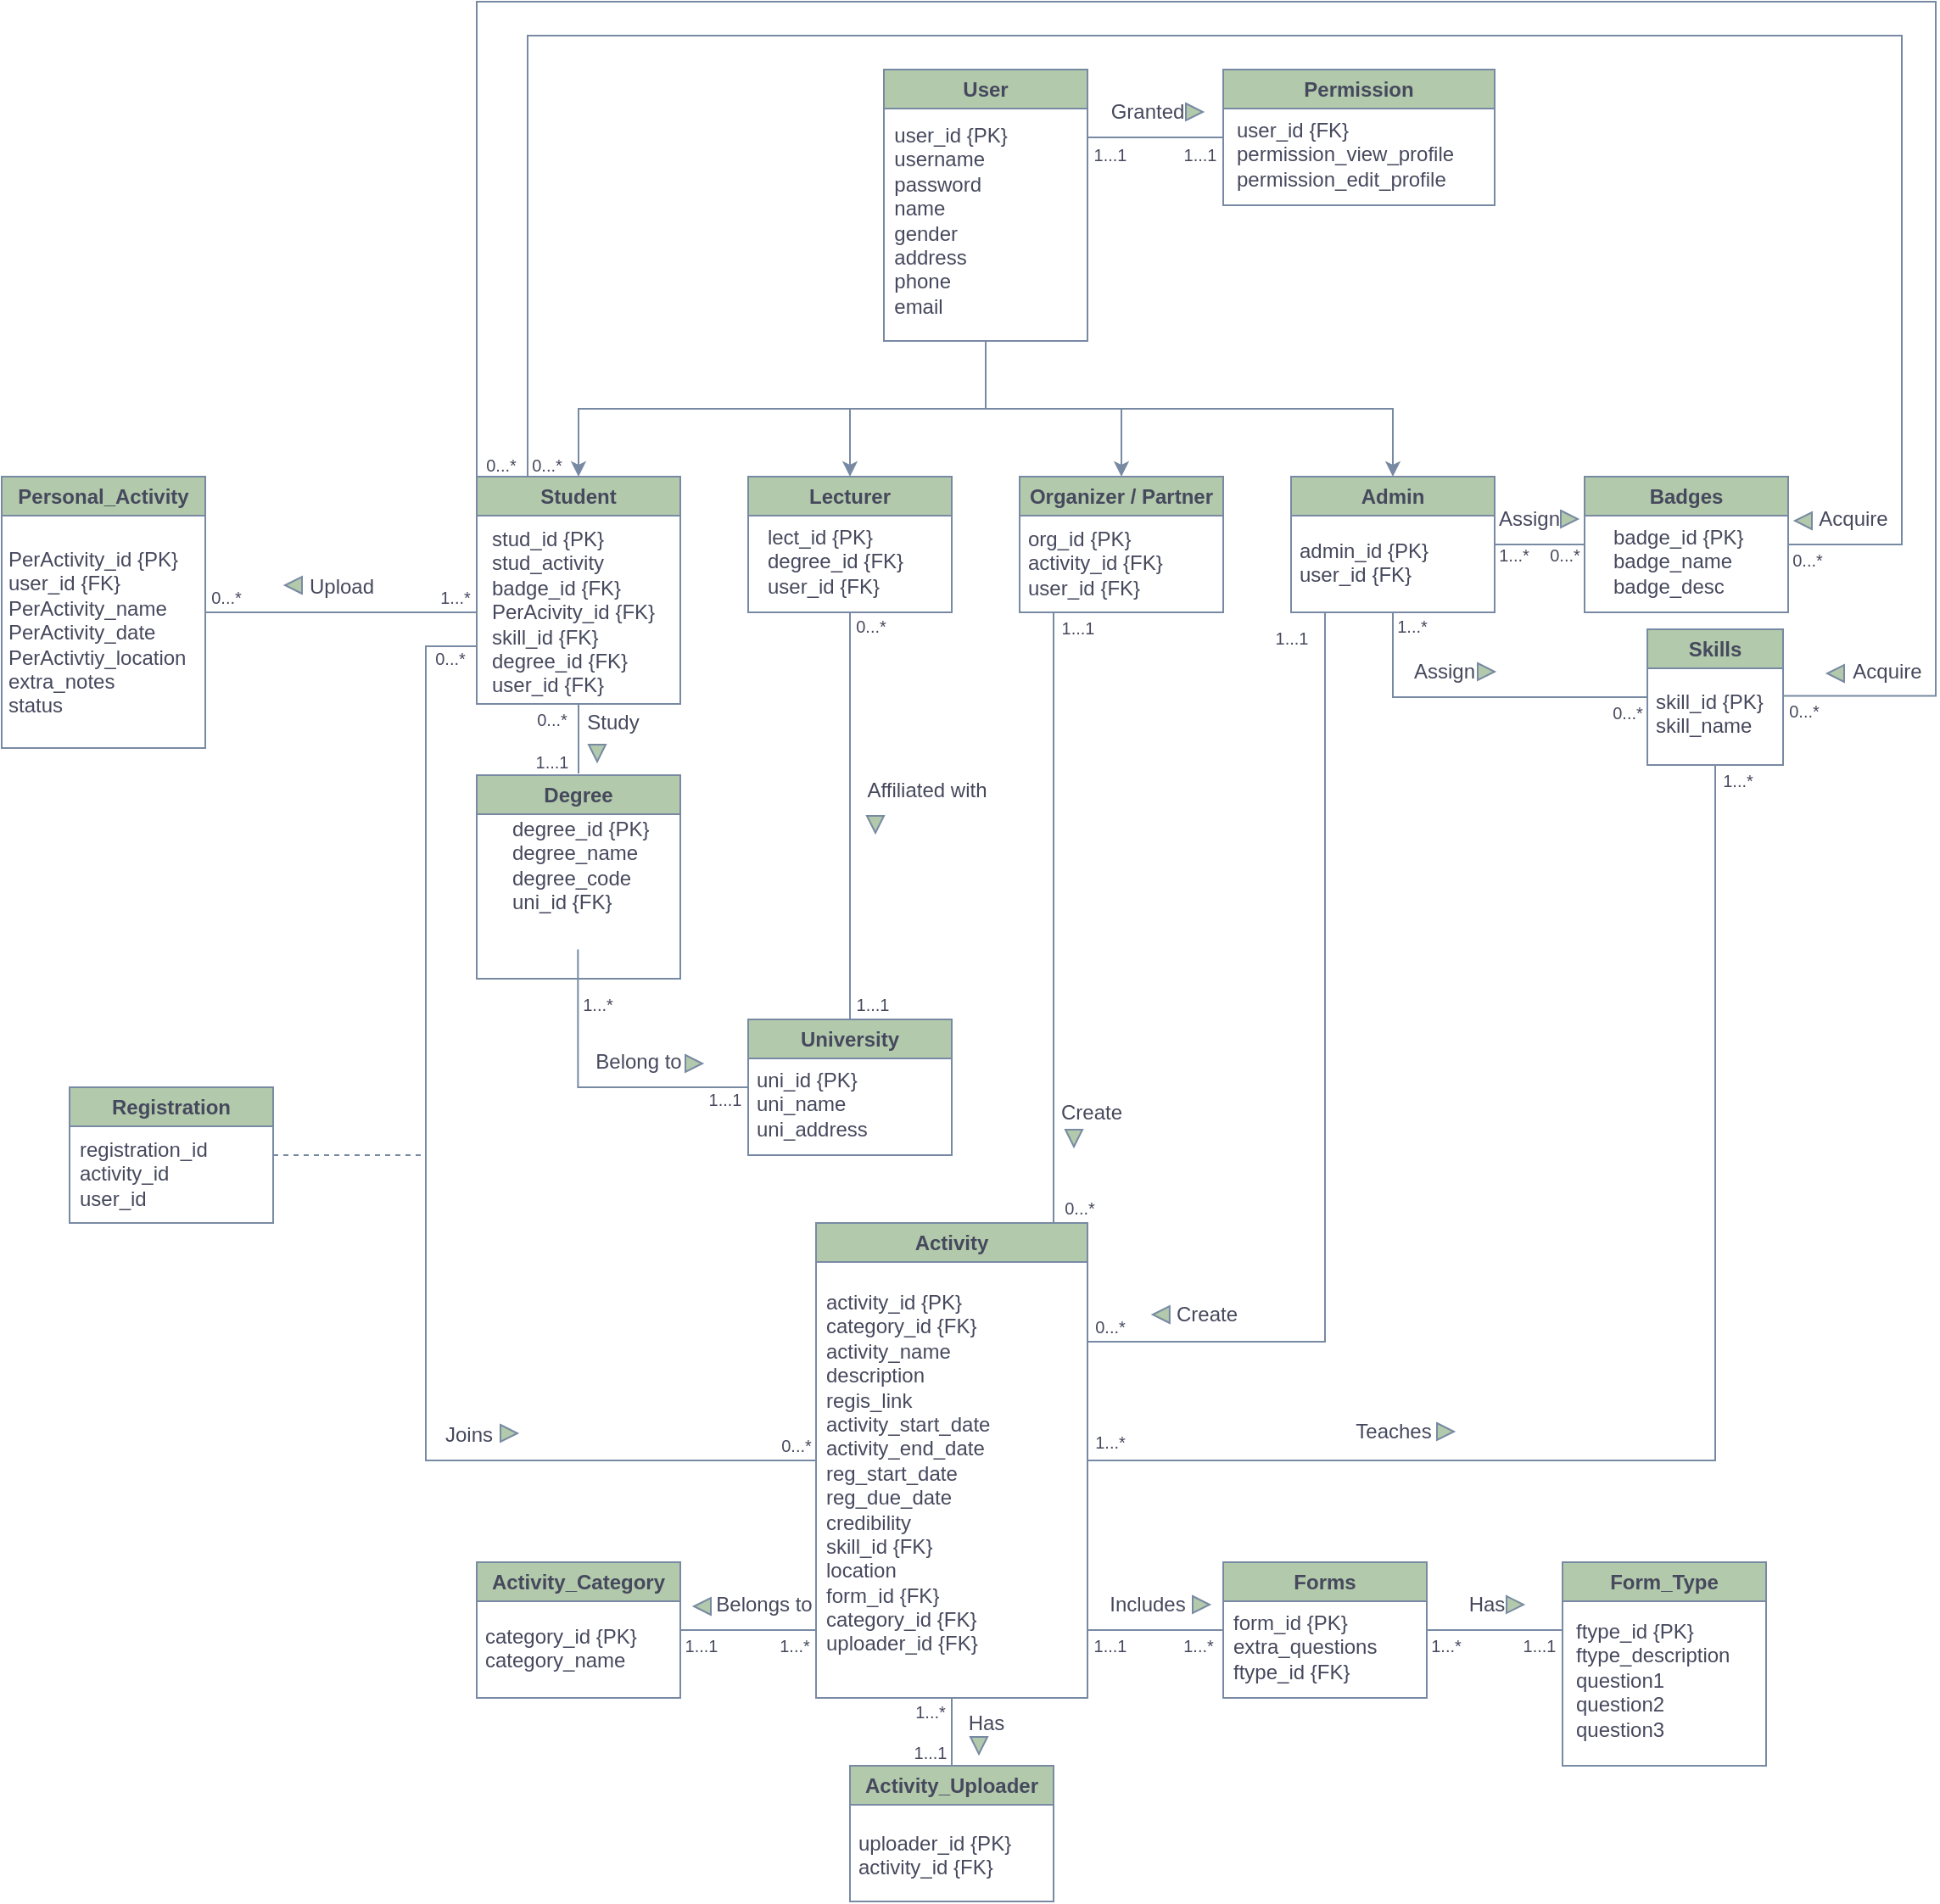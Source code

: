 <mxfile version="22.1.3" type="github">
  <diagram name="Page-1" id="gyBGLWSMy2P7gmofgeUL">
    <mxGraphModel dx="2606" dy="1588" grid="0" gridSize="10" guides="1" tooltips="1" connect="1" arrows="1" fold="1" page="0" pageScale="1" pageWidth="850" pageHeight="1100" math="0" shadow="0">
      <root>
        <mxCell id="0" />
        <mxCell id="1" parent="0" />
        <mxCell id="kTK11KQmrIkVnhZanUik-1" value="Lecturer" style="swimlane;whiteSpace=wrap;html=1;startSize=23;labelBackgroundColor=none;fillColor=#B2C9AB;strokeColor=#788AA3;fontColor=#46495D;" vertex="1" parent="1">
          <mxGeometry x="95" y="222" width="120" height="80" as="geometry" />
        </mxCell>
        <mxCell id="kTK11KQmrIkVnhZanUik-2" value="&lt;div style=&quot;text-align: left; font-size: 12px;&quot;&gt;&lt;span style=&quot;background-color: initial; font-size: 12px;&quot;&gt;&lt;font style=&quot;font-size: 12px;&quot;&gt;lect_id {PK}&lt;/font&gt;&lt;/span&gt;&lt;/div&gt;&lt;font style=&quot;font-size: 12px;&quot;&gt;&lt;div style=&quot;text-align: left; font-size: 12px;&quot;&gt;&lt;span style=&quot;background-color: initial; font-size: 12px;&quot;&gt;degree_id {FK}&lt;/span&gt;&lt;/div&gt;&lt;font style=&quot;font-size: 12px;&quot;&gt;&lt;div style=&quot;text-align: left; font-size: 12px;&quot;&gt;&lt;span style=&quot;background-color: initial; font-size: 12px;&quot;&gt;user_id {FK}&lt;/span&gt;&lt;/div&gt;&lt;/font&gt;&lt;/font&gt;" style="text;html=1;align=center;verticalAlign=middle;resizable=0;points=[];autosize=1;strokeColor=none;fillColor=none;fontFamily=Helvetica;fontSize=12;labelBackgroundColor=none;fontColor=#46495D;" vertex="1" parent="kTK11KQmrIkVnhZanUik-1">
          <mxGeometry x="1" y="20" width="100" height="60" as="geometry" />
        </mxCell>
        <mxCell id="kTK11KQmrIkVnhZanUik-3" style="edgeStyle=orthogonalEdgeStyle;rounded=0;orthogonalLoop=1;jettySize=auto;html=1;entryX=1;entryY=0.25;entryDx=0;entryDy=0;endArrow=none;endFill=0;labelBackgroundColor=none;strokeColor=#788AA3;fontColor=default;" edge="1" parent="1" source="kTK11KQmrIkVnhZanUik-6" target="kTK11KQmrIkVnhZanUik-32">
          <mxGeometry relative="1" as="geometry">
            <Array as="points">
              <mxPoint x="435" y="732" />
            </Array>
          </mxGeometry>
        </mxCell>
        <mxCell id="kTK11KQmrIkVnhZanUik-4" style="edgeStyle=orthogonalEdgeStyle;rounded=0;orthogonalLoop=1;jettySize=auto;html=1;entryX=0;entryY=0.5;entryDx=0;entryDy=0;endArrow=none;endFill=0;labelBackgroundColor=none;strokeColor=#788AA3;fontColor=default;" edge="1" parent="1" source="kTK11KQmrIkVnhZanUik-6" target="kTK11KQmrIkVnhZanUik-71">
          <mxGeometry relative="1" as="geometry" />
        </mxCell>
        <mxCell id="kTK11KQmrIkVnhZanUik-5" style="edgeStyle=orthogonalEdgeStyle;rounded=0;orthogonalLoop=1;jettySize=auto;html=1;entryX=0;entryY=0.5;entryDx=0;entryDy=0;endArrow=none;endFill=0;labelBackgroundColor=none;strokeColor=#788AA3;fontColor=default;" edge="1" parent="1" source="kTK11KQmrIkVnhZanUik-6" target="kTK11KQmrIkVnhZanUik-48">
          <mxGeometry relative="1" as="geometry">
            <Array as="points">
              <mxPoint x="475" y="352" />
            </Array>
          </mxGeometry>
        </mxCell>
        <mxCell id="kTK11KQmrIkVnhZanUik-6" value="Admin" style="swimlane;whiteSpace=wrap;html=1;labelBackgroundColor=none;fillColor=#B2C9AB;strokeColor=#788AA3;fontColor=#46495D;" vertex="1" parent="1">
          <mxGeometry x="415" y="222" width="120" height="80" as="geometry" />
        </mxCell>
        <mxCell id="kTK11KQmrIkVnhZanUik-7" value="admin_id {PK} &#xa;user_id {FK}" style="text;whiteSpace=wrap;html=1;labelBackgroundColor=none;fontColor=#46495D;" vertex="1" parent="kTK11KQmrIkVnhZanUik-6">
          <mxGeometry x="3" y="30" width="87" height="40" as="geometry" />
        </mxCell>
        <mxCell id="kTK11KQmrIkVnhZanUik-8" style="edgeStyle=orthogonalEdgeStyle;rounded=0;orthogonalLoop=1;jettySize=auto;html=1;endArrow=none;endFill=0;labelBackgroundColor=none;strokeColor=#788AA3;fontColor=default;" edge="1" parent="1" source="kTK11KQmrIkVnhZanUik-13">
          <mxGeometry relative="1" as="geometry">
            <mxPoint x="-5" y="397" as="targetPoint" />
          </mxGeometry>
        </mxCell>
        <mxCell id="kTK11KQmrIkVnhZanUik-9" style="edgeStyle=orthogonalEdgeStyle;rounded=0;orthogonalLoop=1;jettySize=auto;html=1;entryX=1;entryY=0.5;entryDx=0;entryDy=0;endArrow=none;endFill=0;labelBackgroundColor=none;strokeColor=#788AA3;fontColor=default;" edge="1" parent="1" source="kTK11KQmrIkVnhZanUik-13" target="kTK11KQmrIkVnhZanUik-43">
          <mxGeometry relative="1" as="geometry">
            <Array as="points">
              <mxPoint x="-105" y="302" />
              <mxPoint x="-105" y="302" />
            </Array>
          </mxGeometry>
        </mxCell>
        <mxCell id="kTK11KQmrIkVnhZanUik-10" style="edgeStyle=orthogonalEdgeStyle;rounded=0;orthogonalLoop=1;jettySize=auto;html=1;entryX=0;entryY=0.5;entryDx=0;entryDy=0;endArrow=none;endFill=0;labelBackgroundColor=none;strokeColor=#788AA3;fontColor=default;" edge="1" parent="1" source="kTK11KQmrIkVnhZanUik-13" target="kTK11KQmrIkVnhZanUik-32">
          <mxGeometry relative="1" as="geometry">
            <Array as="points">
              <mxPoint x="-95" y="322" />
              <mxPoint x="-95" y="802" />
            </Array>
          </mxGeometry>
        </mxCell>
        <mxCell id="kTK11KQmrIkVnhZanUik-11" style="edgeStyle=orthogonalEdgeStyle;rounded=0;orthogonalLoop=1;jettySize=auto;html=1;entryX=1;entryY=0.25;entryDx=0;entryDy=0;endArrow=none;endFill=0;labelBackgroundColor=none;strokeColor=#788AA3;fontColor=default;" edge="1" parent="1" source="kTK11KQmrIkVnhZanUik-13" target="kTK11KQmrIkVnhZanUik-49">
          <mxGeometry relative="1" as="geometry">
            <Array as="points">
              <mxPoint x="-65" y="-58" />
              <mxPoint x="795" y="-58" />
              <mxPoint x="795" y="351" />
            </Array>
          </mxGeometry>
        </mxCell>
        <mxCell id="kTK11KQmrIkVnhZanUik-12" style="edgeStyle=orthogonalEdgeStyle;rounded=0;orthogonalLoop=1;jettySize=auto;html=1;entryX=1;entryY=0.5;entryDx=0;entryDy=0;endArrow=none;endFill=0;labelBackgroundColor=none;strokeColor=#788AA3;fontColor=default;" edge="1" parent="1" source="kTK11KQmrIkVnhZanUik-13" target="kTK11KQmrIkVnhZanUik-71">
          <mxGeometry relative="1" as="geometry">
            <Array as="points">
              <mxPoint x="-35" y="-38" />
              <mxPoint x="775" y="-38" />
              <mxPoint x="775" y="262" />
            </Array>
          </mxGeometry>
        </mxCell>
        <mxCell id="kTK11KQmrIkVnhZanUik-13" value="Student" style="swimlane;whiteSpace=wrap;html=1;labelBackgroundColor=none;fillColor=#B2C9AB;strokeColor=#788AA3;fontColor=#46495D;" vertex="1" parent="1">
          <mxGeometry x="-65" y="222" width="120" height="134" as="geometry" />
        </mxCell>
        <mxCell id="kTK11KQmrIkVnhZanUik-14" value="stud_id {PK} &lt;br&gt;stud_activity &lt;br&gt;badge_id {FK} &lt;br&gt;PerAcivity_id {FK}&lt;br&gt;skill_id {FK} &lt;br&gt;degree_id {FK} &lt;br&gt;user_id {FK}" style="text;whiteSpace=wrap;html=1;verticalAlign=top;fontSize=12;fontFamily=Helvetica;labelBackgroundColor=none;fontColor=#46495D;" vertex="1" parent="kTK11KQmrIkVnhZanUik-13">
          <mxGeometry x="7" y="23" width="106" height="98" as="geometry" />
        </mxCell>
        <mxCell id="kTK11KQmrIkVnhZanUik-15" value="Organizer / Partner" style="swimlane;whiteSpace=wrap;html=1;startSize=23;fontSize=12;labelBackgroundColor=none;fillColor=#B2C9AB;strokeColor=#788AA3;fontColor=#46495D;" vertex="1" parent="1">
          <mxGeometry x="255" y="222" width="120" height="80" as="geometry">
            <mxRectangle x="630" y="240" width="70" height="30" as="alternateBounds" />
          </mxGeometry>
        </mxCell>
        <mxCell id="kTK11KQmrIkVnhZanUik-16" value="org_id {PK}&lt;br&gt;activity_id {FK} &lt;br&gt;user_id {FK}" style="text;whiteSpace=wrap;html=1;fontSize=12;fontFamily=Helvetica;labelBackgroundColor=none;fontColor=#46495D;" vertex="1" parent="kTK11KQmrIkVnhZanUik-15">
          <mxGeometry x="3" y="23" width="120" height="57" as="geometry" />
        </mxCell>
        <mxCell id="kTK11KQmrIkVnhZanUik-17" style="edgeStyle=orthogonalEdgeStyle;rounded=0;orthogonalLoop=1;jettySize=auto;html=1;labelBackgroundColor=none;strokeColor=#788AA3;fontColor=default;" edge="1" parent="1" source="kTK11KQmrIkVnhZanUik-22" target="kTK11KQmrIkVnhZanUik-13">
          <mxGeometry relative="1" as="geometry">
            <Array as="points">
              <mxPoint x="235" y="182" />
              <mxPoint x="-5" y="182" />
            </Array>
          </mxGeometry>
        </mxCell>
        <mxCell id="kTK11KQmrIkVnhZanUik-18" style="edgeStyle=orthogonalEdgeStyle;rounded=0;orthogonalLoop=1;jettySize=auto;html=1;entryX=0.5;entryY=0;entryDx=0;entryDy=0;labelBackgroundColor=none;strokeColor=#788AA3;fontColor=default;" edge="1" parent="1" source="kTK11KQmrIkVnhZanUik-22" target="kTK11KQmrIkVnhZanUik-1">
          <mxGeometry relative="1" as="geometry" />
        </mxCell>
        <mxCell id="kTK11KQmrIkVnhZanUik-19" style="edgeStyle=orthogonalEdgeStyle;rounded=0;orthogonalLoop=1;jettySize=auto;html=1;entryX=0.5;entryY=0;entryDx=0;entryDy=0;labelBackgroundColor=none;strokeColor=#788AA3;fontColor=default;" edge="1" parent="1" source="kTK11KQmrIkVnhZanUik-22" target="kTK11KQmrIkVnhZanUik-15">
          <mxGeometry relative="1" as="geometry" />
        </mxCell>
        <mxCell id="kTK11KQmrIkVnhZanUik-20" style="edgeStyle=orthogonalEdgeStyle;rounded=0;orthogonalLoop=1;jettySize=auto;html=1;entryX=0.5;entryY=0;entryDx=0;entryDy=0;labelBackgroundColor=none;strokeColor=#788AA3;fontColor=default;" edge="1" parent="1" source="kTK11KQmrIkVnhZanUik-22" target="kTK11KQmrIkVnhZanUik-6">
          <mxGeometry relative="1" as="geometry">
            <Array as="points">
              <mxPoint x="235" y="182" />
              <mxPoint x="475" y="182" />
            </Array>
          </mxGeometry>
        </mxCell>
        <mxCell id="kTK11KQmrIkVnhZanUik-21" style="edgeStyle=orthogonalEdgeStyle;rounded=0;orthogonalLoop=1;jettySize=auto;html=1;entryX=0;entryY=0.5;entryDx=0;entryDy=0;endArrow=none;endFill=0;labelBackgroundColor=none;strokeColor=#788AA3;fontColor=default;" edge="1" parent="1" source="kTK11KQmrIkVnhZanUik-22" target="kTK11KQmrIkVnhZanUik-24">
          <mxGeometry relative="1" as="geometry">
            <Array as="points">
              <mxPoint x="315" y="22" />
              <mxPoint x="315" y="22" />
            </Array>
          </mxGeometry>
        </mxCell>
        <mxCell id="kTK11KQmrIkVnhZanUik-22" value="User" style="swimlane;whiteSpace=wrap;html=1;labelBackgroundColor=none;fillColor=#B2C9AB;strokeColor=#788AA3;fontColor=#46495D;" vertex="1" parent="1">
          <mxGeometry x="175" y="-18" width="120" height="160" as="geometry" />
        </mxCell>
        <mxCell id="kTK11KQmrIkVnhZanUik-23" value="&lt;div style=&quot;text-align: left; font-size: 12px;&quot;&gt;&lt;span style=&quot;background-color: initial; font-size: 12px;&quot;&gt;&lt;font style=&quot;font-size: 12px;&quot;&gt;user_id {PK}&lt;/font&gt;&lt;/span&gt;&lt;/div&gt;&lt;div style=&quot;text-align: left; font-size: 12px;&quot;&gt;&lt;span style=&quot;background-color: initial; font-size: 12px;&quot;&gt;&lt;font style=&quot;font-size: 12px;&quot;&gt;username&lt;/font&gt;&lt;/span&gt;&lt;/div&gt;&lt;div style=&quot;text-align: left; font-size: 12px;&quot;&gt;&lt;span style=&quot;background-color: initial; font-size: 12px;&quot;&gt;&lt;font style=&quot;font-size: 12px;&quot;&gt;password&lt;/font&gt;&lt;/span&gt;&lt;/div&gt;&lt;div style=&quot;text-align: left; font-size: 12px;&quot;&gt;&lt;span style=&quot;background-color: initial; font-size: 12px;&quot;&gt;&lt;font style=&quot;font-size: 12px;&quot;&gt;name&lt;/font&gt;&lt;/span&gt;&lt;/div&gt;&lt;div style=&quot;text-align: left; font-size: 12px;&quot;&gt;&lt;span style=&quot;background-color: initial; font-size: 12px;&quot;&gt;&lt;font style=&quot;font-size: 12px;&quot;&gt;gender&lt;/font&gt;&lt;/span&gt;&lt;/div&gt;&lt;div style=&quot;text-align: left; font-size: 12px;&quot;&gt;&lt;span style=&quot;background-color: initial; font-size: 12px;&quot;&gt;&lt;font style=&quot;font-size: 12px;&quot;&gt;address&lt;/font&gt;&lt;/span&gt;&lt;/div&gt;&lt;div style=&quot;text-align: left; font-size: 12px;&quot;&gt;&lt;span style=&quot;background-color: initial; font-size: 12px;&quot;&gt;&lt;font style=&quot;font-size: 12px;&quot;&gt;phone&lt;/font&gt;&lt;/span&gt;&lt;/div&gt;&lt;div style=&quot;text-align: left; font-size: 12px;&quot;&gt;&lt;span style=&quot;background-color: initial; font-size: 12px;&quot;&gt;&lt;font style=&quot;font-size: 12px;&quot;&gt;email&lt;/font&gt;&lt;/span&gt;&lt;/div&gt;" style="text;html=1;align=center;verticalAlign=middle;resizable=0;points=[];autosize=1;strokeColor=none;fillColor=none;fontSize=12;fontFamily=Helvetica;labelBackgroundColor=none;fontColor=#46495D;" vertex="1" parent="kTK11KQmrIkVnhZanUik-22">
          <mxGeometry x="-6" y="24" width="90" height="130" as="geometry" />
        </mxCell>
        <mxCell id="kTK11KQmrIkVnhZanUik-24" value="Permission" style="swimlane;whiteSpace=wrap;html=1;labelBackgroundColor=none;fillColor=#B2C9AB;strokeColor=#788AA3;fontColor=#46495D;" vertex="1" parent="1">
          <mxGeometry x="375" y="-18" width="160" height="80" as="geometry" />
        </mxCell>
        <mxCell id="kTK11KQmrIkVnhZanUik-25" value="user_id {FK}&lt;br&gt;permission_view_profile &lt;br&gt;permission_edit_profile" style="text;whiteSpace=wrap;html=1;labelBackgroundColor=none;fontColor=#46495D;" vertex="1" parent="kTK11KQmrIkVnhZanUik-24">
          <mxGeometry x="6" y="22" width="136" height="54" as="geometry" />
        </mxCell>
        <mxCell id="kTK11KQmrIkVnhZanUik-26" value="Activity_Uploader" style="swimlane;whiteSpace=wrap;html=1;labelBackgroundColor=none;fillColor=#B2C9AB;strokeColor=#788AA3;fontColor=#46495D;" vertex="1" parent="1">
          <mxGeometry x="155" y="982" width="120" height="80" as="geometry" />
        </mxCell>
        <mxCell id="kTK11KQmrIkVnhZanUik-27" value="uploader_id {PK} &#xa;activity_id {FK}" style="text;whiteSpace=wrap;html=1;labelBackgroundColor=none;fontColor=#46495D;" vertex="1" parent="kTK11KQmrIkVnhZanUik-26">
          <mxGeometry x="3" y="32" width="117" height="38" as="geometry" />
        </mxCell>
        <mxCell id="kTK11KQmrIkVnhZanUik-28" style="edgeStyle=orthogonalEdgeStyle;rounded=0;orthogonalLoop=1;jettySize=auto;html=1;entryX=0.5;entryY=0;entryDx=0;entryDy=0;endArrow=none;endFill=0;labelBackgroundColor=none;strokeColor=#788AA3;fontColor=default;" edge="1" parent="1" source="kTK11KQmrIkVnhZanUik-32" target="kTK11KQmrIkVnhZanUik-26">
          <mxGeometry relative="1" as="geometry" />
        </mxCell>
        <mxCell id="kTK11KQmrIkVnhZanUik-29" style="edgeStyle=orthogonalEdgeStyle;rounded=0;orthogonalLoop=1;jettySize=auto;html=1;entryX=0;entryY=0.5;entryDx=0;entryDy=0;endArrow=none;endFill=0;labelBackgroundColor=none;strokeColor=#788AA3;fontColor=default;" edge="1" parent="1" source="kTK11KQmrIkVnhZanUik-32" target="kTK11KQmrIkVnhZanUik-52">
          <mxGeometry relative="1" as="geometry">
            <Array as="points">
              <mxPoint x="315" y="902" />
              <mxPoint x="315" y="902" />
            </Array>
          </mxGeometry>
        </mxCell>
        <mxCell id="kTK11KQmrIkVnhZanUik-30" style="edgeStyle=orthogonalEdgeStyle;rounded=0;orthogonalLoop=1;jettySize=auto;html=1;entryX=1;entryY=0.5;entryDx=0;entryDy=0;endArrow=none;endFill=0;labelBackgroundColor=none;strokeColor=#788AA3;fontColor=default;" edge="1" parent="1" source="kTK11KQmrIkVnhZanUik-32" target="kTK11KQmrIkVnhZanUik-36">
          <mxGeometry relative="1" as="geometry">
            <Array as="points">
              <mxPoint x="115" y="902" />
              <mxPoint x="115" y="902" />
            </Array>
          </mxGeometry>
        </mxCell>
        <mxCell id="kTK11KQmrIkVnhZanUik-31" style="edgeStyle=orthogonalEdgeStyle;rounded=0;orthogonalLoop=1;jettySize=auto;html=1;entryX=0.5;entryY=1;entryDx=0;entryDy=0;endArrow=none;endFill=0;labelBackgroundColor=none;strokeColor=#788AA3;fontColor=default;" edge="1" parent="1" source="kTK11KQmrIkVnhZanUik-32" target="kTK11KQmrIkVnhZanUik-48">
          <mxGeometry relative="1" as="geometry" />
        </mxCell>
        <mxCell id="kTK11KQmrIkVnhZanUik-32" value="Activity" style="swimlane;whiteSpace=wrap;html=1;labelBackgroundColor=none;fillColor=#B2C9AB;strokeColor=#788AA3;fontColor=#46495D;" vertex="1" parent="1">
          <mxGeometry x="135" y="662" width="160" height="280" as="geometry" />
        </mxCell>
        <mxCell id="kTK11KQmrIkVnhZanUik-33" value="activity_id {PK} &#xa;category_id {FK} &#xa;activity_name &#xa;description &#xa;regis_link &#xa;activity_start_date &#xa;activity_end_date &#xa;reg_start_date &#xa;reg_due_date &#xa;credibility &#xa;skill_id {FK} &#xa;location &#xa;form_id {FK} &#xa;category_id {FK} &#xa;uploader_id {FK}" style="text;whiteSpace=wrap;html=1;labelBackgroundColor=none;fontColor=#46495D;" vertex="1" parent="kTK11KQmrIkVnhZanUik-32">
          <mxGeometry x="3.5" y="33" width="123" height="227" as="geometry" />
        </mxCell>
        <mxCell id="kTK11KQmrIkVnhZanUik-34" value="Form_Type" style="swimlane;whiteSpace=wrap;html=1;labelBackgroundColor=none;fillColor=#B2C9AB;strokeColor=#788AA3;fontColor=#46495D;" vertex="1" parent="1">
          <mxGeometry x="575" y="862" width="120" height="120" as="geometry" />
        </mxCell>
        <mxCell id="kTK11KQmrIkVnhZanUik-35" value="ftype_id {PK} &#xa;ftype_description &#xa;question1 &#xa;question2 &#xa;question3" style="text;whiteSpace=wrap;html=1;labelBackgroundColor=none;fontColor=#46495D;" vertex="1" parent="kTK11KQmrIkVnhZanUik-34">
          <mxGeometry x="6" y="27" width="100" height="85" as="geometry" />
        </mxCell>
        <mxCell id="kTK11KQmrIkVnhZanUik-36" value="Activity_Category" style="swimlane;whiteSpace=wrap;html=1;startSize=23;labelBackgroundColor=none;fillColor=#B2C9AB;strokeColor=#788AA3;fontColor=#46495D;" vertex="1" parent="1">
          <mxGeometry x="-65" y="862" width="120" height="80" as="geometry" />
        </mxCell>
        <mxCell id="kTK11KQmrIkVnhZanUik-37" value="category_id {PK} &#xa;category_name" style="text;whiteSpace=wrap;html=1;labelBackgroundColor=none;fontColor=#46495D;" vertex="1" parent="kTK11KQmrIkVnhZanUik-36">
          <mxGeometry x="3" y="30" width="97" height="36" as="geometry" />
        </mxCell>
        <mxCell id="kTK11KQmrIkVnhZanUik-38" value="" style="group;labelBackgroundColor=none;fontColor=#46495D;" connectable="0" vertex="1" parent="1">
          <mxGeometry x="95" y="542" width="123" height="80" as="geometry" />
        </mxCell>
        <mxCell id="kTK11KQmrIkVnhZanUik-39" value="uni_id {PK} &#xa;uni_name &#xa;uni_address" style="text;whiteSpace=wrap;html=1;labelBackgroundColor=none;fontColor=#46495D;" vertex="1" parent="kTK11KQmrIkVnhZanUik-38">
          <mxGeometry x="3" y="22" width="90" height="58" as="geometry" />
        </mxCell>
        <mxCell id="kTK11KQmrIkVnhZanUik-40" value="University" style="swimlane;whiteSpace=wrap;html=1;labelBackgroundColor=none;fillColor=#B2C9AB;strokeColor=#788AA3;fontColor=#46495D;" vertex="1" parent="kTK11KQmrIkVnhZanUik-38">
          <mxGeometry width="120" height="80" as="geometry" />
        </mxCell>
        <mxCell id="kTK11KQmrIkVnhZanUik-41" value="" style="group;labelBackgroundColor=none;fontColor=#46495D;" connectable="0" vertex="1" parent="1">
          <mxGeometry x="-345" y="222" width="120" height="160" as="geometry" />
        </mxCell>
        <mxCell id="kTK11KQmrIkVnhZanUik-42" value="PerActivity_id {PK} &#xa;user_id {FK} &#xa;PerActivity_name &#xa;PerActivity_date &#xa;PerActivtiy_location &#xa;extra_notes &#xa;status" style="text;whiteSpace=wrap;html=1;labelBackgroundColor=none;fontColor=#46495D;" vertex="1" parent="kTK11KQmrIkVnhZanUik-41">
          <mxGeometry x="1.92" y="35.43" width="118.08" height="104.57" as="geometry" />
        </mxCell>
        <mxCell id="kTK11KQmrIkVnhZanUik-43" value="Personal_Activity" style="swimlane;whiteSpace=wrap;html=1;container=0;labelBackgroundColor=none;fillColor=#B2C9AB;strokeColor=#788AA3;fontColor=#46495D;" vertex="1" parent="kTK11KQmrIkVnhZanUik-41">
          <mxGeometry width="120" height="160" as="geometry" />
        </mxCell>
        <mxCell id="kTK11KQmrIkVnhZanUik-44" value="" style="group;labelBackgroundColor=none;fontColor=#46495D;" connectable="0" vertex="1" parent="1">
          <mxGeometry x="-305" y="582" width="120" height="81" as="geometry" />
        </mxCell>
        <mxCell id="kTK11KQmrIkVnhZanUik-45" value="Registration" style="swimlane;whiteSpace=wrap;html=1;labelBackgroundColor=none;fillColor=#B2C9AB;strokeColor=#788AA3;fontColor=#46495D;" vertex="1" parent="kTK11KQmrIkVnhZanUik-44">
          <mxGeometry width="120" height="80" as="geometry" />
        </mxCell>
        <mxCell id="kTK11KQmrIkVnhZanUik-46" value="registration_id&lt;br&gt;activity_id&lt;br&gt;user_id" style="text;html=1;align=left;verticalAlign=middle;resizable=0;points=[];autosize=1;strokeColor=none;fillColor=none;labelBackgroundColor=none;fontColor=#46495D;" vertex="1" parent="kTK11KQmrIkVnhZanUik-44">
          <mxGeometry x="4" y="21" width="100" height="60" as="geometry" />
        </mxCell>
        <mxCell id="kTK11KQmrIkVnhZanUik-47" value="" style="group;labelBackgroundColor=none;fontColor=#46495D;" connectable="0" vertex="1" parent="1">
          <mxGeometry x="625" y="312" width="80" height="80" as="geometry" />
        </mxCell>
        <mxCell id="kTK11KQmrIkVnhZanUik-48" value="Skills" style="swimlane;whiteSpace=wrap;html=1;labelBackgroundColor=none;fillColor=#B2C9AB;strokeColor=#788AA3;fontColor=#46495D;" vertex="1" parent="kTK11KQmrIkVnhZanUik-47">
          <mxGeometry width="80" height="80" as="geometry" />
        </mxCell>
        <mxCell id="kTK11KQmrIkVnhZanUik-49" value="skill_id {PK} &#xa;skill_name" style="text;whiteSpace=wrap;html=1;labelBackgroundColor=none;fontColor=#46495D;" vertex="1" parent="kTK11KQmrIkVnhZanUik-47">
          <mxGeometry x="3" y="29" width="77" height="41" as="geometry" />
        </mxCell>
        <mxCell id="kTK11KQmrIkVnhZanUik-50" value="" style="group;labelBackgroundColor=none;fontColor=#46495D;" connectable="0" vertex="1" parent="1">
          <mxGeometry x="375" y="862" width="120" height="90" as="geometry" />
        </mxCell>
        <mxCell id="kTK11KQmrIkVnhZanUik-51" style="edgeStyle=orthogonalEdgeStyle;rounded=0;orthogonalLoop=1;jettySize=auto;html=1;endArrow=none;endFill=0;labelBackgroundColor=none;strokeColor=#788AA3;fontColor=default;" edge="1" parent="kTK11KQmrIkVnhZanUik-50" source="kTK11KQmrIkVnhZanUik-52">
          <mxGeometry relative="1" as="geometry">
            <mxPoint x="200" y="40" as="targetPoint" />
          </mxGeometry>
        </mxCell>
        <mxCell id="kTK11KQmrIkVnhZanUik-52" value="Forms" style="swimlane;whiteSpace=wrap;html=1;startSize=23;labelBackgroundColor=none;fillColor=#B2C9AB;strokeColor=#788AA3;fontColor=#46495D;" vertex="1" parent="kTK11KQmrIkVnhZanUik-50">
          <mxGeometry width="120" height="80" as="geometry" />
        </mxCell>
        <mxCell id="kTK11KQmrIkVnhZanUik-53" value="form_id {PK} &#xa;extra_questions &#xa;ftype_id {FK}" style="text;whiteSpace=wrap;html=1;labelBackgroundColor=none;fontColor=#46495D;" vertex="1" parent="kTK11KQmrIkVnhZanUik-50">
          <mxGeometry x="4.36" y="21.71" width="105.82" height="54.29" as="geometry" />
        </mxCell>
        <mxCell id="kTK11KQmrIkVnhZanUik-54" value="" style="group;labelBackgroundColor=none;fontColor=#46495D;" connectable="0" vertex="1" parent="1">
          <mxGeometry x="-58" y="373" width="122" height="123" as="geometry" />
        </mxCell>
        <mxCell id="kTK11KQmrIkVnhZanUik-55" value="Study" style="text;html=1;align=center;verticalAlign=middle;resizable=0;points=[];autosize=1;strokeColor=none;fillColor=none;labelBackgroundColor=none;fontColor=#46495D;" vertex="1" parent="1">
          <mxGeometry x="-10" y="354" width="49" height="26" as="geometry" />
        </mxCell>
        <mxCell id="kTK11KQmrIkVnhZanUik-56" style="edgeStyle=orthogonalEdgeStyle;rounded=0;orthogonalLoop=1;jettySize=auto;html=1;entryX=0;entryY=0.5;entryDx=0;entryDy=0;endArrow=none;endFill=0;labelBackgroundColor=none;strokeColor=#788AA3;fontColor=default;" edge="1" parent="1" target="kTK11KQmrIkVnhZanUik-40">
          <mxGeometry relative="1" as="geometry">
            <Array as="points">
              <mxPoint x="-5" y="582" />
            </Array>
            <mxPoint x="-5.333" y="500.689" as="sourcePoint" />
          </mxGeometry>
        </mxCell>
        <mxCell id="kTK11KQmrIkVnhZanUik-57" value="Belong to" style="text;html=1;align=center;verticalAlign=middle;resizable=0;points=[];autosize=1;strokeColor=none;fillColor=none;labelBackgroundColor=none;fontColor=#46495D;" vertex="1" parent="1">
          <mxGeometry x="-5" y="554" width="69" height="26" as="geometry" />
        </mxCell>
        <mxCell id="kTK11KQmrIkVnhZanUik-58" style="edgeStyle=orthogonalEdgeStyle;rounded=0;orthogonalLoop=1;jettySize=auto;html=1;entryX=0.5;entryY=0;entryDx=0;entryDy=0;endArrow=none;endFill=0;labelBackgroundColor=none;strokeColor=#788AA3;fontColor=default;" edge="1" parent="1" source="kTK11KQmrIkVnhZanUik-2" target="kTK11KQmrIkVnhZanUik-40">
          <mxGeometry relative="1" as="geometry">
            <Array as="points">
              <mxPoint x="155" y="362" />
              <mxPoint x="155" y="362" />
            </Array>
          </mxGeometry>
        </mxCell>
        <mxCell id="kTK11KQmrIkVnhZanUik-59" value="Affiliated with" style="text;html=1;align=center;verticalAlign=middle;resizable=0;points=[];autosize=1;strokeColor=none;fillColor=none;labelBackgroundColor=none;fontColor=#46495D;" vertex="1" parent="1">
          <mxGeometry x="156" y="394" width="88" height="26" as="geometry" />
        </mxCell>
        <mxCell id="kTK11KQmrIkVnhZanUik-60" value="Upload" style="text;html=1;align=center;verticalAlign=middle;resizable=0;points=[];autosize=1;strokeColor=none;fillColor=none;labelBackgroundColor=none;fontColor=#46495D;" vertex="1" parent="1">
          <mxGeometry x="-175" y="272" width="60" height="30" as="geometry" />
        </mxCell>
        <mxCell id="kTK11KQmrIkVnhZanUik-61" value="Joins" style="text;html=1;align=center;verticalAlign=middle;resizable=0;points=[];autosize=1;strokeColor=none;fillColor=none;labelBackgroundColor=none;fontColor=#46495D;" vertex="1" parent="1">
          <mxGeometry x="-95" y="772" width="50" height="30" as="geometry" />
        </mxCell>
        <mxCell id="kTK11KQmrIkVnhZanUik-62" value="" style="endArrow=none;dashed=1;html=1;rounded=0;exitX=1;exitY=0.5;exitDx=0;exitDy=0;labelBackgroundColor=none;strokeColor=#788AA3;fontColor=default;" edge="1" parent="1" source="kTK11KQmrIkVnhZanUik-45">
          <mxGeometry width="50" height="50" relative="1" as="geometry">
            <mxPoint x="-185" y="642" as="sourcePoint" />
            <mxPoint x="-95" y="622" as="targetPoint" />
          </mxGeometry>
        </mxCell>
        <mxCell id="kTK11KQmrIkVnhZanUik-63" style="edgeStyle=orthogonalEdgeStyle;rounded=0;orthogonalLoop=1;jettySize=auto;html=1;endArrow=none;endFill=0;labelBackgroundColor=none;strokeColor=#788AA3;fontColor=default;" edge="1" parent="1" source="kTK11KQmrIkVnhZanUik-16">
          <mxGeometry relative="1" as="geometry">
            <mxPoint x="275" y="662" as="targetPoint" />
            <Array as="points">
              <mxPoint x="275" y="662" />
            </Array>
          </mxGeometry>
        </mxCell>
        <mxCell id="kTK11KQmrIkVnhZanUik-64" value="Create" style="text;html=1;align=center;verticalAlign=middle;resizable=0;points=[];autosize=1;strokeColor=none;fillColor=none;labelBackgroundColor=none;fontColor=#46495D;" vertex="1" parent="1">
          <mxGeometry x="335" y="701" width="60" height="30" as="geometry" />
        </mxCell>
        <mxCell id="kTK11KQmrIkVnhZanUik-65" value="Create" style="text;html=1;align=center;verticalAlign=middle;resizable=0;points=[];autosize=1;strokeColor=none;fillColor=none;labelBackgroundColor=none;fontColor=#46495D;" vertex="1" parent="1">
          <mxGeometry x="267.43" y="582" width="60" height="30" as="geometry" />
        </mxCell>
        <mxCell id="kTK11KQmrIkVnhZanUik-66" value="Has" style="text;html=1;align=center;verticalAlign=middle;resizable=0;points=[];autosize=1;strokeColor=none;fillColor=none;labelBackgroundColor=none;fontColor=#46495D;" vertex="1" parent="1">
          <mxGeometry x="215" y="942" width="40" height="30" as="geometry" />
        </mxCell>
        <mxCell id="kTK11KQmrIkVnhZanUik-67" value="Granted" style="text;html=1;align=center;verticalAlign=middle;resizable=0;points=[];autosize=1;strokeColor=none;fillColor=none;labelBackgroundColor=none;fontColor=#46495D;" vertex="1" parent="1">
          <mxGeometry x="299" y="-6" width="61" height="26" as="geometry" />
        </mxCell>
        <mxCell id="kTK11KQmrIkVnhZanUik-68" value="Includes" style="text;html=1;align=center;verticalAlign=middle;resizable=0;points=[];autosize=1;strokeColor=none;fillColor=none;labelBackgroundColor=none;fontColor=#46495D;" vertex="1" parent="1">
          <mxGeometry x="298" y="874" width="63" height="26" as="geometry" />
        </mxCell>
        <mxCell id="kTK11KQmrIkVnhZanUik-69" value="Has" style="text;html=1;align=center;verticalAlign=middle;resizable=0;points=[];autosize=1;strokeColor=none;fillColor=none;labelBackgroundColor=none;fontColor=#46495D;" vertex="1" parent="1">
          <mxGeometry x="510" y="874" width="39" height="26" as="geometry" />
        </mxCell>
        <mxCell id="kTK11KQmrIkVnhZanUik-70" value="Belongs to" style="text;html=1;align=center;verticalAlign=middle;resizable=0;points=[];autosize=1;strokeColor=none;fillColor=none;labelBackgroundColor=none;fontColor=#46495D;" vertex="1" parent="1">
          <mxGeometry x="66" y="874" width="75" height="26" as="geometry" />
        </mxCell>
        <mxCell id="kTK11KQmrIkVnhZanUik-71" value="Badges" style="swimlane;whiteSpace=wrap;html=1;startSize=23;labelBackgroundColor=none;fillColor=#B2C9AB;strokeColor=#788AA3;fontColor=#46495D;" vertex="1" parent="1">
          <mxGeometry x="588" y="222" width="120" height="80" as="geometry" />
        </mxCell>
        <mxCell id="kTK11KQmrIkVnhZanUik-72" value="badge_id {PK} &#xa;badge_name &#xa;badge_desc" style="text;whiteSpace=wrap;html=1;labelBackgroundColor=none;fontColor=#46495D;" vertex="1" parent="kTK11KQmrIkVnhZanUik-71">
          <mxGeometry x="15" y="22" width="90" height="50" as="geometry" />
        </mxCell>
        <mxCell id="kTK11KQmrIkVnhZanUik-73" value="Acquire" style="text;html=1;align=center;verticalAlign=middle;resizable=0;points=[];autosize=1;strokeColor=none;fillColor=none;labelBackgroundColor=none;fontColor=#46495D;" vertex="1" parent="1">
          <mxGeometry x="736" y="324" width="59" height="26" as="geometry" />
        </mxCell>
        <mxCell id="kTK11KQmrIkVnhZanUik-74" value="Acquire" style="text;html=1;align=center;verticalAlign=middle;resizable=0;points=[];autosize=1;strokeColor=none;fillColor=none;labelBackgroundColor=none;fontColor=#46495D;" vertex="1" parent="1">
          <mxGeometry x="716" y="234" width="59" height="26" as="geometry" />
        </mxCell>
        <mxCell id="kTK11KQmrIkVnhZanUik-75" value="Assign" style="text;html=1;align=center;verticalAlign=middle;resizable=0;points=[];autosize=1;strokeColor=none;fillColor=none;labelBackgroundColor=none;fontColor=#46495D;" vertex="1" parent="1">
          <mxGeometry x="528" y="234" width="54" height="26" as="geometry" />
        </mxCell>
        <mxCell id="kTK11KQmrIkVnhZanUik-76" value="Assign" style="text;html=1;align=center;verticalAlign=middle;resizable=0;points=[];autosize=1;strokeColor=none;fillColor=none;labelBackgroundColor=none;fontColor=#46495D;" vertex="1" parent="1">
          <mxGeometry x="478" y="324" width="54" height="26" as="geometry" />
        </mxCell>
        <mxCell id="kTK11KQmrIkVnhZanUik-77" value="Teaches" style="text;html=1;align=center;verticalAlign=middle;resizable=0;points=[];autosize=1;strokeColor=none;fillColor=none;labelBackgroundColor=none;fontColor=#46495D;" vertex="1" parent="1">
          <mxGeometry x="440" y="770" width="70" height="30" as="geometry" />
        </mxCell>
        <mxCell id="kTK11KQmrIkVnhZanUik-78" value="" style="triangle;whiteSpace=wrap;html=1;fillColor=#B2C9AB;rotation=-180;labelBackgroundColor=none;strokeColor=#788AA3;fontColor=#46495D;" vertex="1" parent="1">
          <mxGeometry x="712" y="243" width="10" height="10" as="geometry" />
        </mxCell>
        <mxCell id="kTK11KQmrIkVnhZanUik-79" value="" style="triangle;whiteSpace=wrap;html=1;fillColor=#B2C9AB;rotation=-180;labelBackgroundColor=none;strokeColor=#788AA3;fontColor=#46495D;" vertex="1" parent="1">
          <mxGeometry x="731" y="333" width="10" height="10" as="geometry" />
        </mxCell>
        <mxCell id="kTK11KQmrIkVnhZanUik-80" value="" style="triangle;whiteSpace=wrap;html=1;fillColor=#B2C9AB;labelBackgroundColor=none;strokeColor=#788AA3;fontColor=#46495D;" vertex="1" parent="1">
          <mxGeometry x="574" y="242" width="10" height="10" as="geometry" />
        </mxCell>
        <mxCell id="kTK11KQmrIkVnhZanUik-81" value="" style="triangle;whiteSpace=wrap;html=1;fillColor=#B2C9AB;labelBackgroundColor=none;strokeColor=#788AA3;fontColor=#46495D;" vertex="1" parent="1">
          <mxGeometry x="525" y="332" width="10" height="10" as="geometry" />
        </mxCell>
        <mxCell id="kTK11KQmrIkVnhZanUik-82" value="" style="triangle;whiteSpace=wrap;html=1;fillColor=#B2C9AB;labelBackgroundColor=none;strokeColor=#788AA3;fontColor=#46495D;" vertex="1" parent="1">
          <mxGeometry x="501" y="780" width="10" height="10" as="geometry" />
        </mxCell>
        <mxCell id="kTK11KQmrIkVnhZanUik-83" value="" style="triangle;whiteSpace=wrap;html=1;fillColor=#B2C9AB;labelBackgroundColor=none;strokeColor=#788AA3;fontColor=#46495D;" vertex="1" parent="1">
          <mxGeometry x="353" y="2" width="10" height="10" as="geometry" />
        </mxCell>
        <mxCell id="kTK11KQmrIkVnhZanUik-84" value="" style="triangle;whiteSpace=wrap;html=1;fillColor=#B2C9AB;rotation=-180;labelBackgroundColor=none;strokeColor=#788AA3;fontColor=#46495D;" vertex="1" parent="1">
          <mxGeometry x="333.43" y="711" width="10" height="10" as="geometry" />
        </mxCell>
        <mxCell id="kTK11KQmrIkVnhZanUik-85" value="" style="triangle;whiteSpace=wrap;html=1;fillColor=#B2C9AB;rotation=90;labelBackgroundColor=none;strokeColor=#788AA3;fontColor=#46495D;" vertex="1" parent="1">
          <mxGeometry x="282" y="607" width="10" height="10" as="geometry" />
        </mxCell>
        <mxCell id="kTK11KQmrIkVnhZanUik-86" value="" style="triangle;whiteSpace=wrap;html=1;fillColor=#B2C9AB;rotation=90;labelBackgroundColor=none;strokeColor=#788AA3;fontColor=#46495D;" vertex="1" parent="1">
          <mxGeometry x="165" y="422" width="10" height="10" as="geometry" />
        </mxCell>
        <mxCell id="kTK11KQmrIkVnhZanUik-87" value="" style="triangle;whiteSpace=wrap;html=1;fillColor=#B2C9AB;labelBackgroundColor=none;strokeColor=#788AA3;fontColor=#46495D;" vertex="1" parent="1">
          <mxGeometry x="58" y="563" width="10" height="10" as="geometry" />
        </mxCell>
        <mxCell id="kTK11KQmrIkVnhZanUik-88" value="" style="triangle;whiteSpace=wrap;html=1;fillColor=#B2C9AB;rotation=90;labelBackgroundColor=none;strokeColor=#788AA3;fontColor=#46495D;" vertex="1" parent="1">
          <mxGeometry x="1" y="380" width="10" height="10" as="geometry" />
        </mxCell>
        <mxCell id="kTK11KQmrIkVnhZanUik-89" value="" style="triangle;whiteSpace=wrap;html=1;fillColor=#B2C9AB;labelBackgroundColor=none;strokeColor=#788AA3;fontColor=#46495D;" vertex="1" parent="1">
          <mxGeometry x="-51" y="781" width="10" height="10" as="geometry" />
        </mxCell>
        <mxCell id="kTK11KQmrIkVnhZanUik-90" value="" style="triangle;whiteSpace=wrap;html=1;fillColor=#B2C9AB;rotation=-180;labelBackgroundColor=none;strokeColor=#788AA3;fontColor=#46495D;" vertex="1" parent="1">
          <mxGeometry x="-178" y="281" width="10" height="10" as="geometry" />
        </mxCell>
        <mxCell id="kTK11KQmrIkVnhZanUik-91" value="" style="triangle;whiteSpace=wrap;html=1;fillColor=#B2C9AB;labelBackgroundColor=none;strokeColor=#788AA3;fontColor=#46495D;" vertex="1" parent="1">
          <mxGeometry x="357" y="882" width="10" height="10" as="geometry" />
        </mxCell>
        <mxCell id="kTK11KQmrIkVnhZanUik-92" value="" style="triangle;whiteSpace=wrap;html=1;fillColor=#B2C9AB;labelBackgroundColor=none;strokeColor=#788AA3;fontColor=#46495D;" vertex="1" parent="1">
          <mxGeometry x="542" y="882" width="10" height="10" as="geometry" />
        </mxCell>
        <mxCell id="kTK11KQmrIkVnhZanUik-93" value="" style="triangle;whiteSpace=wrap;html=1;fillColor=#B2C9AB;rotation=-180;labelBackgroundColor=none;strokeColor=#788AA3;fontColor=#46495D;" vertex="1" parent="1">
          <mxGeometry x="63" y="883" width="10" height="10" as="geometry" />
        </mxCell>
        <mxCell id="kTK11KQmrIkVnhZanUik-94" value="" style="triangle;whiteSpace=wrap;html=1;fillColor=#B2C9AB;rotation=90;labelBackgroundColor=none;strokeColor=#788AA3;fontColor=#46495D;" vertex="1" parent="1">
          <mxGeometry x="226" y="965" width="10" height="10" as="geometry" />
        </mxCell>
        <mxCell id="kTK11KQmrIkVnhZanUik-95" value="&lt;font style=&quot;font-size: 10px;&quot;&gt;1...1&lt;/font&gt;" style="text;html=1;align=center;verticalAlign=middle;resizable=0;points=[];autosize=1;strokeColor=none;fillColor=none;labelBackgroundColor=none;fontColor=#46495D;" vertex="1" parent="1">
          <mxGeometry x="341" y="17" width="40" height="30" as="geometry" />
        </mxCell>
        <mxCell id="kTK11KQmrIkVnhZanUik-96" value="&lt;font style=&quot;font-size: 10px;&quot;&gt;1...1&lt;/font&gt;" style="text;html=1;align=center;verticalAlign=middle;resizable=0;points=[];autosize=1;strokeColor=none;fillColor=none;labelBackgroundColor=none;fontColor=#46495D;" vertex="1" parent="1">
          <mxGeometry x="288" y="17" width="40" height="30" as="geometry" />
        </mxCell>
        <mxCell id="kTK11KQmrIkVnhZanUik-97" value="&lt;font style=&quot;font-size: 10px;&quot;&gt;0...*&lt;/font&gt;" style="text;html=1;align=center;verticalAlign=middle;resizable=0;points=[];autosize=1;strokeColor=none;fillColor=none;labelBackgroundColor=none;fontColor=#46495D;" vertex="1" parent="1">
          <mxGeometry x="556" y="253" width="40" height="30" as="geometry" />
        </mxCell>
        <mxCell id="kTK11KQmrIkVnhZanUik-98" value="&lt;font style=&quot;font-size: 10px;&quot;&gt;1...*&lt;/font&gt;" style="text;html=1;align=center;verticalAlign=middle;resizable=0;points=[];autosize=1;strokeColor=none;fillColor=none;labelBackgroundColor=none;fontColor=#46495D;" vertex="1" parent="1">
          <mxGeometry x="526" y="253" width="40" height="30" as="geometry" />
        </mxCell>
        <mxCell id="kTK11KQmrIkVnhZanUik-99" value="&lt;font style=&quot;font-size: 10px;&quot;&gt;0...*&lt;/font&gt;" style="text;html=1;align=center;verticalAlign=middle;resizable=0;points=[];autosize=1;strokeColor=none;fillColor=none;labelBackgroundColor=none;fontColor=#46495D;" vertex="1" parent="1">
          <mxGeometry x="699" y="256" width="40" height="30" as="geometry" />
        </mxCell>
        <mxCell id="kTK11KQmrIkVnhZanUik-100" value="&lt;font style=&quot;font-size: 10px;&quot;&gt;0...*&lt;/font&gt;" style="text;html=1;align=center;verticalAlign=middle;resizable=0;points=[];autosize=1;strokeColor=none;fillColor=none;fontColor=#46495D;" vertex="1" parent="1">
          <mxGeometry x="-44" y="200" width="40" height="30" as="geometry" />
        </mxCell>
        <mxCell id="kTK11KQmrIkVnhZanUik-101" value="&lt;font style=&quot;font-size: 10px;&quot;&gt;0...*&lt;/font&gt;" style="text;html=1;align=center;verticalAlign=middle;resizable=0;points=[];autosize=1;strokeColor=none;fillColor=none;labelBackgroundColor=none;fontColor=#46495D;" vertex="1" parent="1">
          <mxGeometry x="697" y="345" width="40" height="30" as="geometry" />
        </mxCell>
        <mxCell id="kTK11KQmrIkVnhZanUik-102" value="&lt;font style=&quot;font-size: 10px;&quot;&gt;0...*&lt;/font&gt;" style="text;html=1;align=center;verticalAlign=middle;resizable=0;points=[];autosize=1;strokeColor=none;fillColor=none;fontColor=#46495D;" vertex="1" parent="1">
          <mxGeometry x="-71" y="200" width="40" height="30" as="geometry" />
        </mxCell>
        <mxCell id="kTK11KQmrIkVnhZanUik-103" value="&lt;font style=&quot;font-size: 10px;&quot;&gt;0...*&lt;/font&gt;" style="text;html=1;align=center;verticalAlign=middle;resizable=0;points=[];autosize=1;strokeColor=none;fillColor=none;fontColor=#46495D;" vertex="1" parent="1">
          <mxGeometry x="593" y="346" width="40" height="30" as="geometry" />
        </mxCell>
        <mxCell id="kTK11KQmrIkVnhZanUik-104" value="&lt;font style=&quot;font-size: 10px;&quot;&gt;1...*&lt;/font&gt;" style="text;html=1;align=center;verticalAlign=middle;resizable=0;points=[];autosize=1;strokeColor=none;fillColor=none;labelBackgroundColor=none;fontColor=#46495D;" vertex="1" parent="1">
          <mxGeometry x="466" y="295" width="40" height="30" as="geometry" />
        </mxCell>
        <mxCell id="kTK11KQmrIkVnhZanUik-105" value="&lt;font style=&quot;font-size: 10px;&quot;&gt;0...*&lt;/font&gt;" style="text;html=1;align=center;verticalAlign=middle;resizable=0;points=[];autosize=1;strokeColor=none;fillColor=none;fontColor=#46495D;" vertex="1" parent="1">
          <mxGeometry x="288" y="708" width="40" height="30" as="geometry" />
        </mxCell>
        <mxCell id="kTK11KQmrIkVnhZanUik-106" value="&lt;font style=&quot;font-size: 10px;&quot;&gt;0...*&lt;/font&gt;" style="text;html=1;align=center;verticalAlign=middle;resizable=0;points=[];autosize=1;strokeColor=none;fillColor=none;fontColor=#46495D;" vertex="1" parent="1">
          <mxGeometry x="270" y="638" width="40" height="30" as="geometry" />
        </mxCell>
        <mxCell id="kTK11KQmrIkVnhZanUik-107" value="&lt;font style=&quot;font-size: 10px;&quot;&gt;1...1&lt;/font&gt;" style="text;html=1;align=center;verticalAlign=middle;resizable=0;points=[];autosize=1;strokeColor=none;fillColor=none;fontColor=#46495D;" vertex="1" parent="1">
          <mxGeometry x="395" y="302" width="40" height="30" as="geometry" />
        </mxCell>
        <mxCell id="kTK11KQmrIkVnhZanUik-108" value="&lt;font style=&quot;font-size: 10px;&quot;&gt;1...1&lt;/font&gt;" style="text;html=1;align=center;verticalAlign=middle;resizable=0;points=[];autosize=1;strokeColor=none;fillColor=none;fontColor=#46495D;" vertex="1" parent="1">
          <mxGeometry x="269" y="296" width="40" height="30" as="geometry" />
        </mxCell>
        <mxCell id="kTK11KQmrIkVnhZanUik-109" value="&lt;font style=&quot;font-size: 10px;&quot;&gt;1...*&lt;/font&gt;" style="text;html=1;align=center;verticalAlign=middle;resizable=0;points=[];autosize=1;strokeColor=none;fillColor=none;fontColor=#46495D;" vertex="1" parent="1">
          <mxGeometry x="658" y="386" width="40" height="30" as="geometry" />
        </mxCell>
        <mxCell id="kTK11KQmrIkVnhZanUik-110" value="&lt;font style=&quot;font-size: 10px;&quot;&gt;1...*&lt;/font&gt;" style="text;html=1;align=center;verticalAlign=middle;resizable=0;points=[];autosize=1;strokeColor=none;fillColor=none;fontColor=#46495D;" vertex="1" parent="1">
          <mxGeometry x="288" y="776" width="40" height="30" as="geometry" />
        </mxCell>
        <mxCell id="kTK11KQmrIkVnhZanUik-111" value="&lt;font style=&quot;font-size: 10px;&quot;&gt;1...*&lt;/font&gt;" style="text;html=1;align=center;verticalAlign=middle;resizable=0;points=[];autosize=1;strokeColor=none;fillColor=none;fontColor=#46495D;" vertex="1" parent="1">
          <mxGeometry x="340" y="896" width="40" height="30" as="geometry" />
        </mxCell>
        <mxCell id="kTK11KQmrIkVnhZanUik-112" value="&lt;font style=&quot;font-size: 10px;&quot;&gt;1...1&lt;/font&gt;" style="text;html=1;align=center;verticalAlign=middle;resizable=0;points=[];autosize=1;strokeColor=none;fillColor=none;fontColor=#46495D;" vertex="1" parent="1">
          <mxGeometry x="288" y="896" width="40" height="30" as="geometry" />
        </mxCell>
        <mxCell id="kTK11KQmrIkVnhZanUik-113" value="&lt;font style=&quot;font-size: 10px;&quot;&gt;1...1&lt;/font&gt;" style="text;html=1;align=center;verticalAlign=middle;resizable=0;points=[];autosize=1;strokeColor=none;fillColor=none;fontColor=#46495D;" vertex="1" parent="1">
          <mxGeometry x="541" y="896" width="40" height="30" as="geometry" />
        </mxCell>
        <mxCell id="kTK11KQmrIkVnhZanUik-114" value="&lt;font style=&quot;font-size: 10px;&quot;&gt;1...*&lt;/font&gt;" style="text;html=1;align=center;verticalAlign=middle;resizable=0;points=[];autosize=1;strokeColor=none;fillColor=none;fontColor=#46495D;" vertex="1" parent="1">
          <mxGeometry x="486" y="896" width="40" height="30" as="geometry" />
        </mxCell>
        <mxCell id="kTK11KQmrIkVnhZanUik-115" value="&lt;font style=&quot;font-size: 10px;&quot;&gt;1...1&lt;/font&gt;" style="text;html=1;align=center;verticalAlign=middle;resizable=0;points=[];autosize=1;strokeColor=none;fillColor=none;fontColor=#46495D;" vertex="1" parent="1">
          <mxGeometry x="182" y="959" width="40" height="30" as="geometry" />
        </mxCell>
        <mxCell id="kTK11KQmrIkVnhZanUik-116" value="&lt;font style=&quot;font-size: 10px;&quot;&gt;1...*&lt;/font&gt;" style="text;html=1;align=center;verticalAlign=middle;resizable=0;points=[];autosize=1;strokeColor=none;fillColor=none;fontColor=#46495D;" vertex="1" parent="1">
          <mxGeometry x="182" y="935" width="40" height="30" as="geometry" />
        </mxCell>
        <mxCell id="kTK11KQmrIkVnhZanUik-117" value="&lt;font style=&quot;font-size: 10px;&quot;&gt;1...1&lt;/font&gt;" style="text;html=1;align=center;verticalAlign=middle;resizable=0;points=[];autosize=1;strokeColor=none;fillColor=none;fontColor=#46495D;" vertex="1" parent="1">
          <mxGeometry x="47" y="896" width="40" height="30" as="geometry" />
        </mxCell>
        <mxCell id="kTK11KQmrIkVnhZanUik-118" value="&lt;font style=&quot;font-size: 10px;&quot;&gt;1...*&lt;/font&gt;" style="text;html=1;align=center;verticalAlign=middle;resizable=0;points=[];autosize=1;strokeColor=none;fillColor=none;fontColor=#46495D;" vertex="1" parent="1">
          <mxGeometry x="102" y="896" width="40" height="30" as="geometry" />
        </mxCell>
        <mxCell id="kTK11KQmrIkVnhZanUik-119" value="&lt;font style=&quot;font-size: 10px;&quot;&gt;1...1&lt;/font&gt;" style="text;html=1;align=center;verticalAlign=middle;resizable=0;points=[];autosize=1;strokeColor=none;fillColor=none;fontColor=#46495D;" vertex="1" parent="1">
          <mxGeometry x="148" y="518" width="40" height="30" as="geometry" />
        </mxCell>
        <mxCell id="kTK11KQmrIkVnhZanUik-120" value="&lt;font style=&quot;font-size: 10px;&quot;&gt;0...*&lt;/font&gt;" style="text;html=1;align=center;verticalAlign=middle;resizable=0;points=[];autosize=1;strokeColor=none;fillColor=none;fontColor=#46495D;" vertex="1" parent="1">
          <mxGeometry x="147" y="295" width="40" height="30" as="geometry" />
        </mxCell>
        <mxCell id="kTK11KQmrIkVnhZanUik-121" value="&lt;font style=&quot;font-size: 10px;&quot;&gt;1...1&lt;/font&gt;" style="text;html=1;align=center;verticalAlign=middle;resizable=0;points=[];autosize=1;strokeColor=none;fillColor=none;fontColor=#46495D;" vertex="1" parent="1">
          <mxGeometry x="61" y="574" width="40" height="30" as="geometry" />
        </mxCell>
        <mxCell id="kTK11KQmrIkVnhZanUik-122" value="&lt;font style=&quot;font-size: 10px;&quot;&gt;1...*&lt;/font&gt;" style="text;html=1;align=center;verticalAlign=middle;resizable=0;points=[];autosize=1;strokeColor=none;fillColor=none;fontColor=#46495D;" vertex="1" parent="1">
          <mxGeometry x="-14" y="518" width="40" height="30" as="geometry" />
        </mxCell>
        <mxCell id="kTK11KQmrIkVnhZanUik-123" value="degree_id {PK} &lt;br&gt;degree_name &lt;br&gt;degree_code &lt;br&gt;uni_id {FK}" style="text;whiteSpace=wrap;html=1;labelBackgroundColor=none;fontColor=#46495D;" vertex="1" parent="1">
          <mxGeometry x="-46.0" y="415.998" width="98.007" height="67.517" as="geometry" />
        </mxCell>
        <mxCell id="kTK11KQmrIkVnhZanUik-124" value="Degree" style="swimlane;whiteSpace=wrap;html=1;labelBackgroundColor=none;fillColor=#B2C9AB;strokeColor=#788AA3;fontColor=#46495D;" vertex="1" parent="1">
          <mxGeometry x="-65" y="398" width="120" height="120" as="geometry" />
        </mxCell>
        <mxCell id="kTK11KQmrIkVnhZanUik-125" value="&lt;font style=&quot;font-size: 10px;&quot;&gt;1...1&lt;/font&gt;" style="text;html=1;align=center;verticalAlign=middle;resizable=0;points=[];autosize=1;strokeColor=none;fillColor=none;fontColor=#46495D;" vertex="1" parent="1">
          <mxGeometry x="-41" y="375" width="40" height="30" as="geometry" />
        </mxCell>
        <mxCell id="kTK11KQmrIkVnhZanUik-126" value="&lt;font style=&quot;font-size: 10px;&quot;&gt;0...*&lt;/font&gt;" style="text;html=1;align=center;verticalAlign=middle;resizable=0;points=[];autosize=1;strokeColor=none;fillColor=none;fontColor=#46495D;" vertex="1" parent="1">
          <mxGeometry x="-41" y="350" width="40" height="30" as="geometry" />
        </mxCell>
        <mxCell id="kTK11KQmrIkVnhZanUik-127" value="&lt;font style=&quot;font-size: 10px;&quot;&gt;0...*&lt;/font&gt;" style="text;html=1;align=center;verticalAlign=middle;resizable=0;points=[];autosize=1;strokeColor=none;fillColor=none;fontColor=#46495D;" vertex="1" parent="1">
          <mxGeometry x="-233" y="278" width="40" height="30" as="geometry" />
        </mxCell>
        <mxCell id="kTK11KQmrIkVnhZanUik-128" value="&lt;font style=&quot;font-size: 10px;&quot;&gt;1...*&lt;/font&gt;" style="text;html=1;align=center;verticalAlign=middle;resizable=0;points=[];autosize=1;strokeColor=none;fillColor=none;fontColor=#46495D;" vertex="1" parent="1">
          <mxGeometry x="-96" y="280" width="36" height="26" as="geometry" />
        </mxCell>
        <mxCell id="kTK11KQmrIkVnhZanUik-129" value="&lt;font style=&quot;font-size: 10px;&quot;&gt;0...*&lt;/font&gt;" style="text;html=1;align=center;verticalAlign=middle;resizable=0;points=[];autosize=1;strokeColor=none;fillColor=none;fontColor=#46495D;" vertex="1" parent="1">
          <mxGeometry x="103" y="778" width="40" height="30" as="geometry" />
        </mxCell>
        <mxCell id="kTK11KQmrIkVnhZanUik-130" value="&lt;font style=&quot;font-size: 10px;&quot;&gt;0...*&lt;/font&gt;" style="text;html=1;align=center;verticalAlign=middle;resizable=0;points=[];autosize=1;strokeColor=none;fillColor=none;fontColor=#46495D;" vertex="1" parent="1">
          <mxGeometry x="-101" y="314" width="40" height="30" as="geometry" />
        </mxCell>
      </root>
    </mxGraphModel>
  </diagram>
</mxfile>
